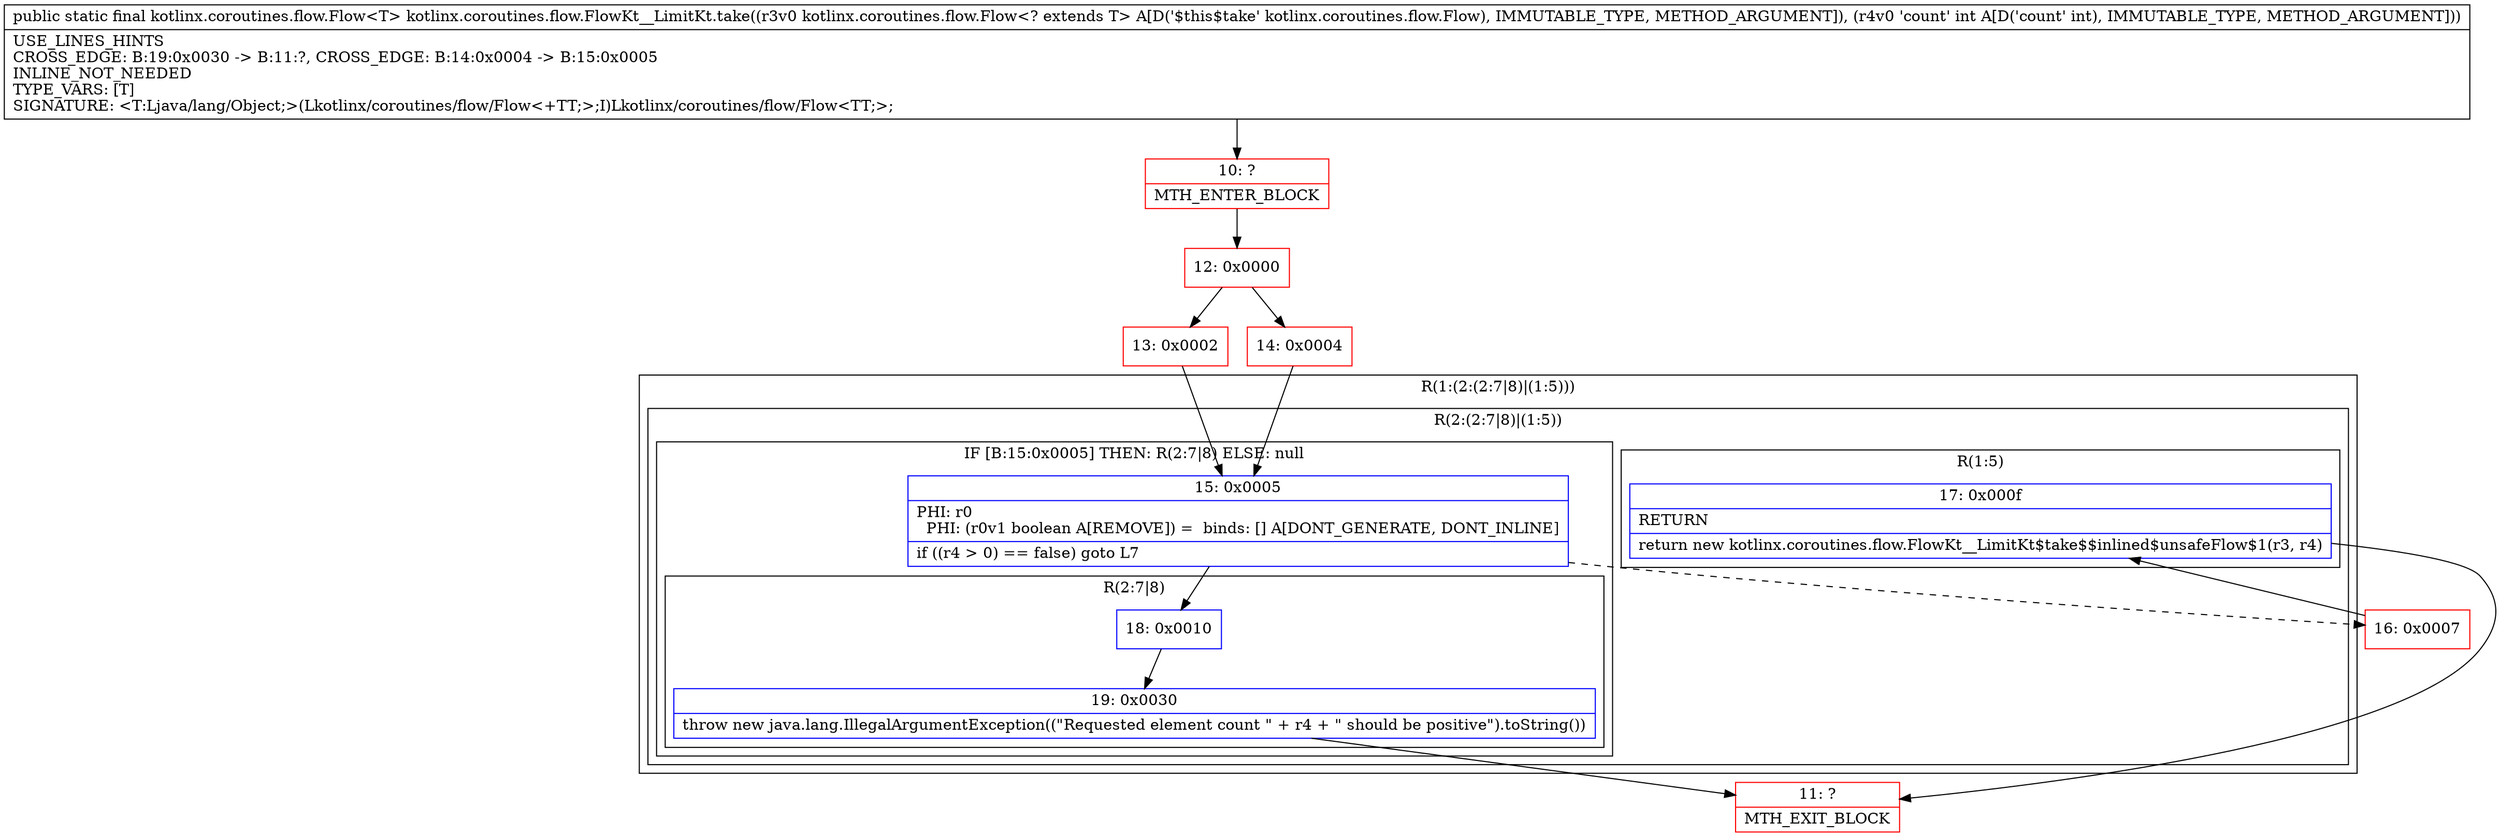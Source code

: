 digraph "CFG forkotlinx.coroutines.flow.FlowKt__LimitKt.take(Lkotlinx\/coroutines\/flow\/Flow;I)Lkotlinx\/coroutines\/flow\/Flow;" {
subgraph cluster_Region_1635262709 {
label = "R(1:(2:(2:7|8)|(1:5)))";
node [shape=record,color=blue];
subgraph cluster_Region_536580176 {
label = "R(2:(2:7|8)|(1:5))";
node [shape=record,color=blue];
subgraph cluster_IfRegion_1027731724 {
label = "IF [B:15:0x0005] THEN: R(2:7|8) ELSE: null";
node [shape=record,color=blue];
Node_15 [shape=record,label="{15\:\ 0x0005|PHI: r0 \l  PHI: (r0v1 boolean A[REMOVE]) =  binds: [] A[DONT_GENERATE, DONT_INLINE]\l|if ((r4 \> 0) == false) goto L7\l}"];
subgraph cluster_Region_1774155676 {
label = "R(2:7|8)";
node [shape=record,color=blue];
Node_18 [shape=record,label="{18\:\ 0x0010}"];
Node_19 [shape=record,label="{19\:\ 0x0030|throw new java.lang.IllegalArgumentException((\"Requested element count \" + r4 + \" should be positive\").toString())\l}"];
}
}
subgraph cluster_Region_1239453142 {
label = "R(1:5)";
node [shape=record,color=blue];
Node_17 [shape=record,label="{17\:\ 0x000f|RETURN\l|return new kotlinx.coroutines.flow.FlowKt__LimitKt$take$$inlined$unsafeFlow$1(r3, r4)\l}"];
}
}
}
Node_10 [shape=record,color=red,label="{10\:\ ?|MTH_ENTER_BLOCK\l}"];
Node_12 [shape=record,color=red,label="{12\:\ 0x0000}"];
Node_13 [shape=record,color=red,label="{13\:\ 0x0002}"];
Node_16 [shape=record,color=red,label="{16\:\ 0x0007}"];
Node_11 [shape=record,color=red,label="{11\:\ ?|MTH_EXIT_BLOCK\l}"];
Node_14 [shape=record,color=red,label="{14\:\ 0x0004}"];
MethodNode[shape=record,label="{public static final kotlinx.coroutines.flow.Flow\<T\> kotlinx.coroutines.flow.FlowKt__LimitKt.take((r3v0 kotlinx.coroutines.flow.Flow\<? extends T\> A[D('$this$take' kotlinx.coroutines.flow.Flow), IMMUTABLE_TYPE, METHOD_ARGUMENT]), (r4v0 'count' int A[D('count' int), IMMUTABLE_TYPE, METHOD_ARGUMENT]))  | USE_LINES_HINTS\lCROSS_EDGE: B:19:0x0030 \-\> B:11:?, CROSS_EDGE: B:14:0x0004 \-\> B:15:0x0005\lINLINE_NOT_NEEDED\lTYPE_VARS: [T]\lSIGNATURE: \<T:Ljava\/lang\/Object;\>(Lkotlinx\/coroutines\/flow\/Flow\<+TT;\>;I)Lkotlinx\/coroutines\/flow\/Flow\<TT;\>;\l}"];
MethodNode -> Node_10;Node_15 -> Node_16[style=dashed];
Node_15 -> Node_18;
Node_18 -> Node_19;
Node_19 -> Node_11;
Node_17 -> Node_11;
Node_10 -> Node_12;
Node_12 -> Node_13;
Node_12 -> Node_14;
Node_13 -> Node_15;
Node_16 -> Node_17;
Node_14 -> Node_15;
}

